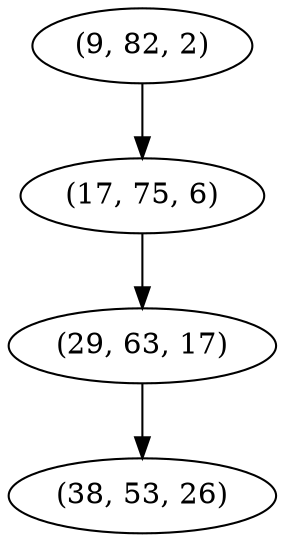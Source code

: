 digraph tree {
    "(9, 82, 2)";
    "(17, 75, 6)";
    "(29, 63, 17)";
    "(38, 53, 26)";
    "(9, 82, 2)" -> "(17, 75, 6)";
    "(17, 75, 6)" -> "(29, 63, 17)";
    "(29, 63, 17)" -> "(38, 53, 26)";
}
